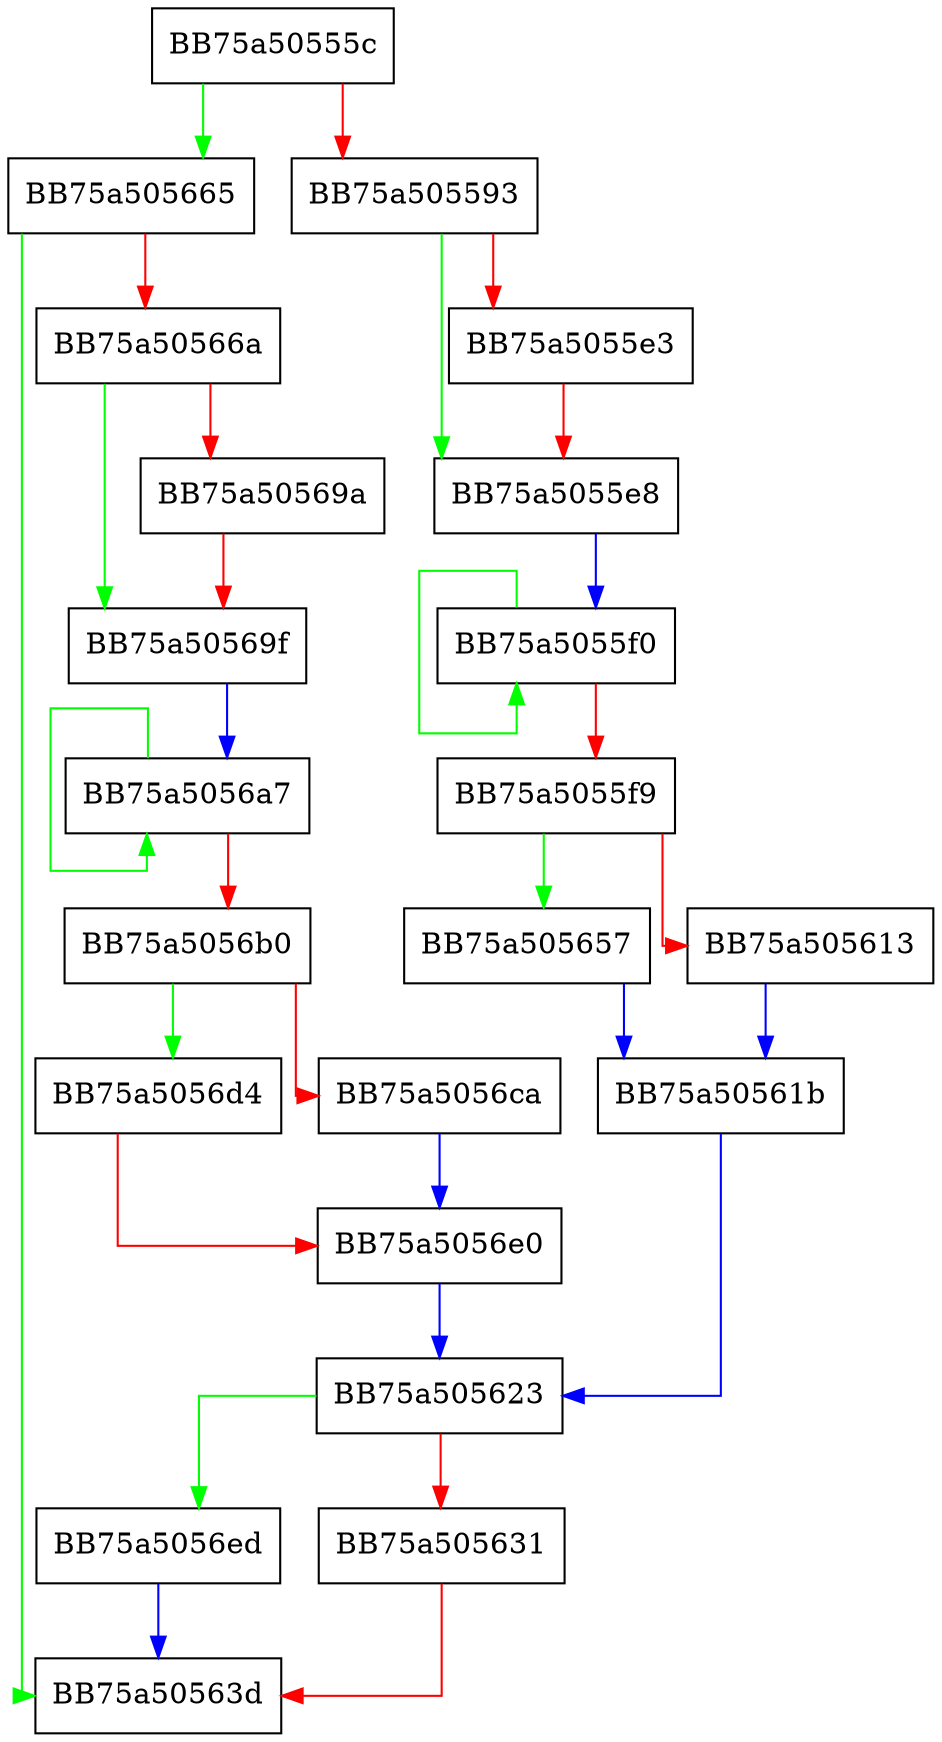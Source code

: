 digraph AddMetadataForValue {
  node [shape="box"];
  graph [splines=ortho];
  BB75a50555c -> BB75a505665 [color="green"];
  BB75a50555c -> BB75a505593 [color="red"];
  BB75a505593 -> BB75a5055e8 [color="green"];
  BB75a505593 -> BB75a5055e3 [color="red"];
  BB75a5055e3 -> BB75a5055e8 [color="red"];
  BB75a5055e8 -> BB75a5055f0 [color="blue"];
  BB75a5055f0 -> BB75a5055f0 [color="green"];
  BB75a5055f0 -> BB75a5055f9 [color="red"];
  BB75a5055f9 -> BB75a505657 [color="green"];
  BB75a5055f9 -> BB75a505613 [color="red"];
  BB75a505613 -> BB75a50561b [color="blue"];
  BB75a50561b -> BB75a505623 [color="blue"];
  BB75a505623 -> BB75a5056ed [color="green"];
  BB75a505623 -> BB75a505631 [color="red"];
  BB75a505631 -> BB75a50563d [color="red"];
  BB75a505657 -> BB75a50561b [color="blue"];
  BB75a505665 -> BB75a50563d [color="green"];
  BB75a505665 -> BB75a50566a [color="red"];
  BB75a50566a -> BB75a50569f [color="green"];
  BB75a50566a -> BB75a50569a [color="red"];
  BB75a50569a -> BB75a50569f [color="red"];
  BB75a50569f -> BB75a5056a7 [color="blue"];
  BB75a5056a7 -> BB75a5056a7 [color="green"];
  BB75a5056a7 -> BB75a5056b0 [color="red"];
  BB75a5056b0 -> BB75a5056d4 [color="green"];
  BB75a5056b0 -> BB75a5056ca [color="red"];
  BB75a5056ca -> BB75a5056e0 [color="blue"];
  BB75a5056d4 -> BB75a5056e0 [color="red"];
  BB75a5056e0 -> BB75a505623 [color="blue"];
  BB75a5056ed -> BB75a50563d [color="blue"];
}